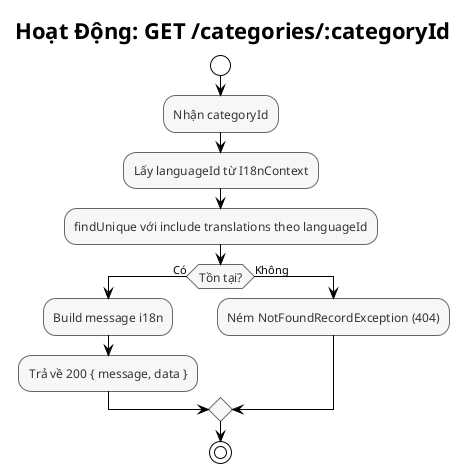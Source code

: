 @startuml Category - Detail Activity
!theme plain
skinparam backgroundColor #FFFFFF
skinparam activityFontSize 12
skinparam activityFontColor #333333
skinparam activityBorderColor #666666
skinparam activityBackgroundColor #F7F7F7

title Hoạt Động: GET /categories/:categoryId

start
:Nhận categoryId;
:Lấy languageId từ I18nContext;
:findUnique với include translations theo languageId;
if (Tồn tại?) then (Có)
  :Build message i18n;
  :Trả về 200 { message, data };
else (Không)
  :Ném NotFoundRecordException (404);
endif
stop

@enduml



